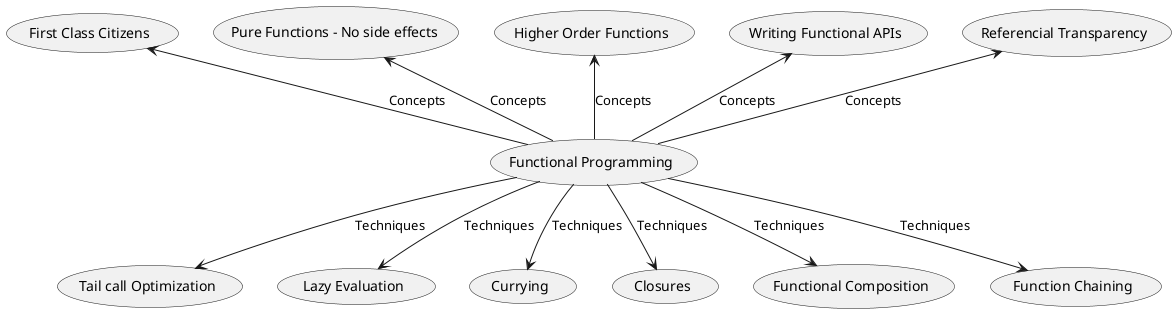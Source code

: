 @startuml

(Functional Programming) as fn
'Techniques
(Tail call Optimization) as tails
(Lazy Evaluation) as lazy
(Currying) as currying
(Closures) as closures
(Functional Composition) as composition
(Function Chaining) as chaining
'Concepts
(Referencial Transparency) as ref
(Writing Functional APIs) as api
(Higher Order Functions) as high
(Pure Functions - No side effects) as pure
(First Class Citizens) as first

fn -down-> tails : "Techniques"
fn -down-> lazy : "Techniques"
fn -down-> currying : "Techniques"
fn -down-> closures : "Techniques"
fn -down-> composition : "Techniques"
fn -down-> chaining : "Techniques"
fn -up-> ref : "Concepts"
fn -up-> api : "Concepts"
fn -up-> high : "Concepts"
fn -up-> pure : "Concepts"
fn -up-> first : "Concepts"

'fn_interface -up-> c : "Takes/Consumes something"
'fn_interface -up-> p : "Test condition"
'fn_interface -down-> fn : "Takes something, returns something"
'fn_interface -down-> sup : "Supplies/returns something"


@enduml
